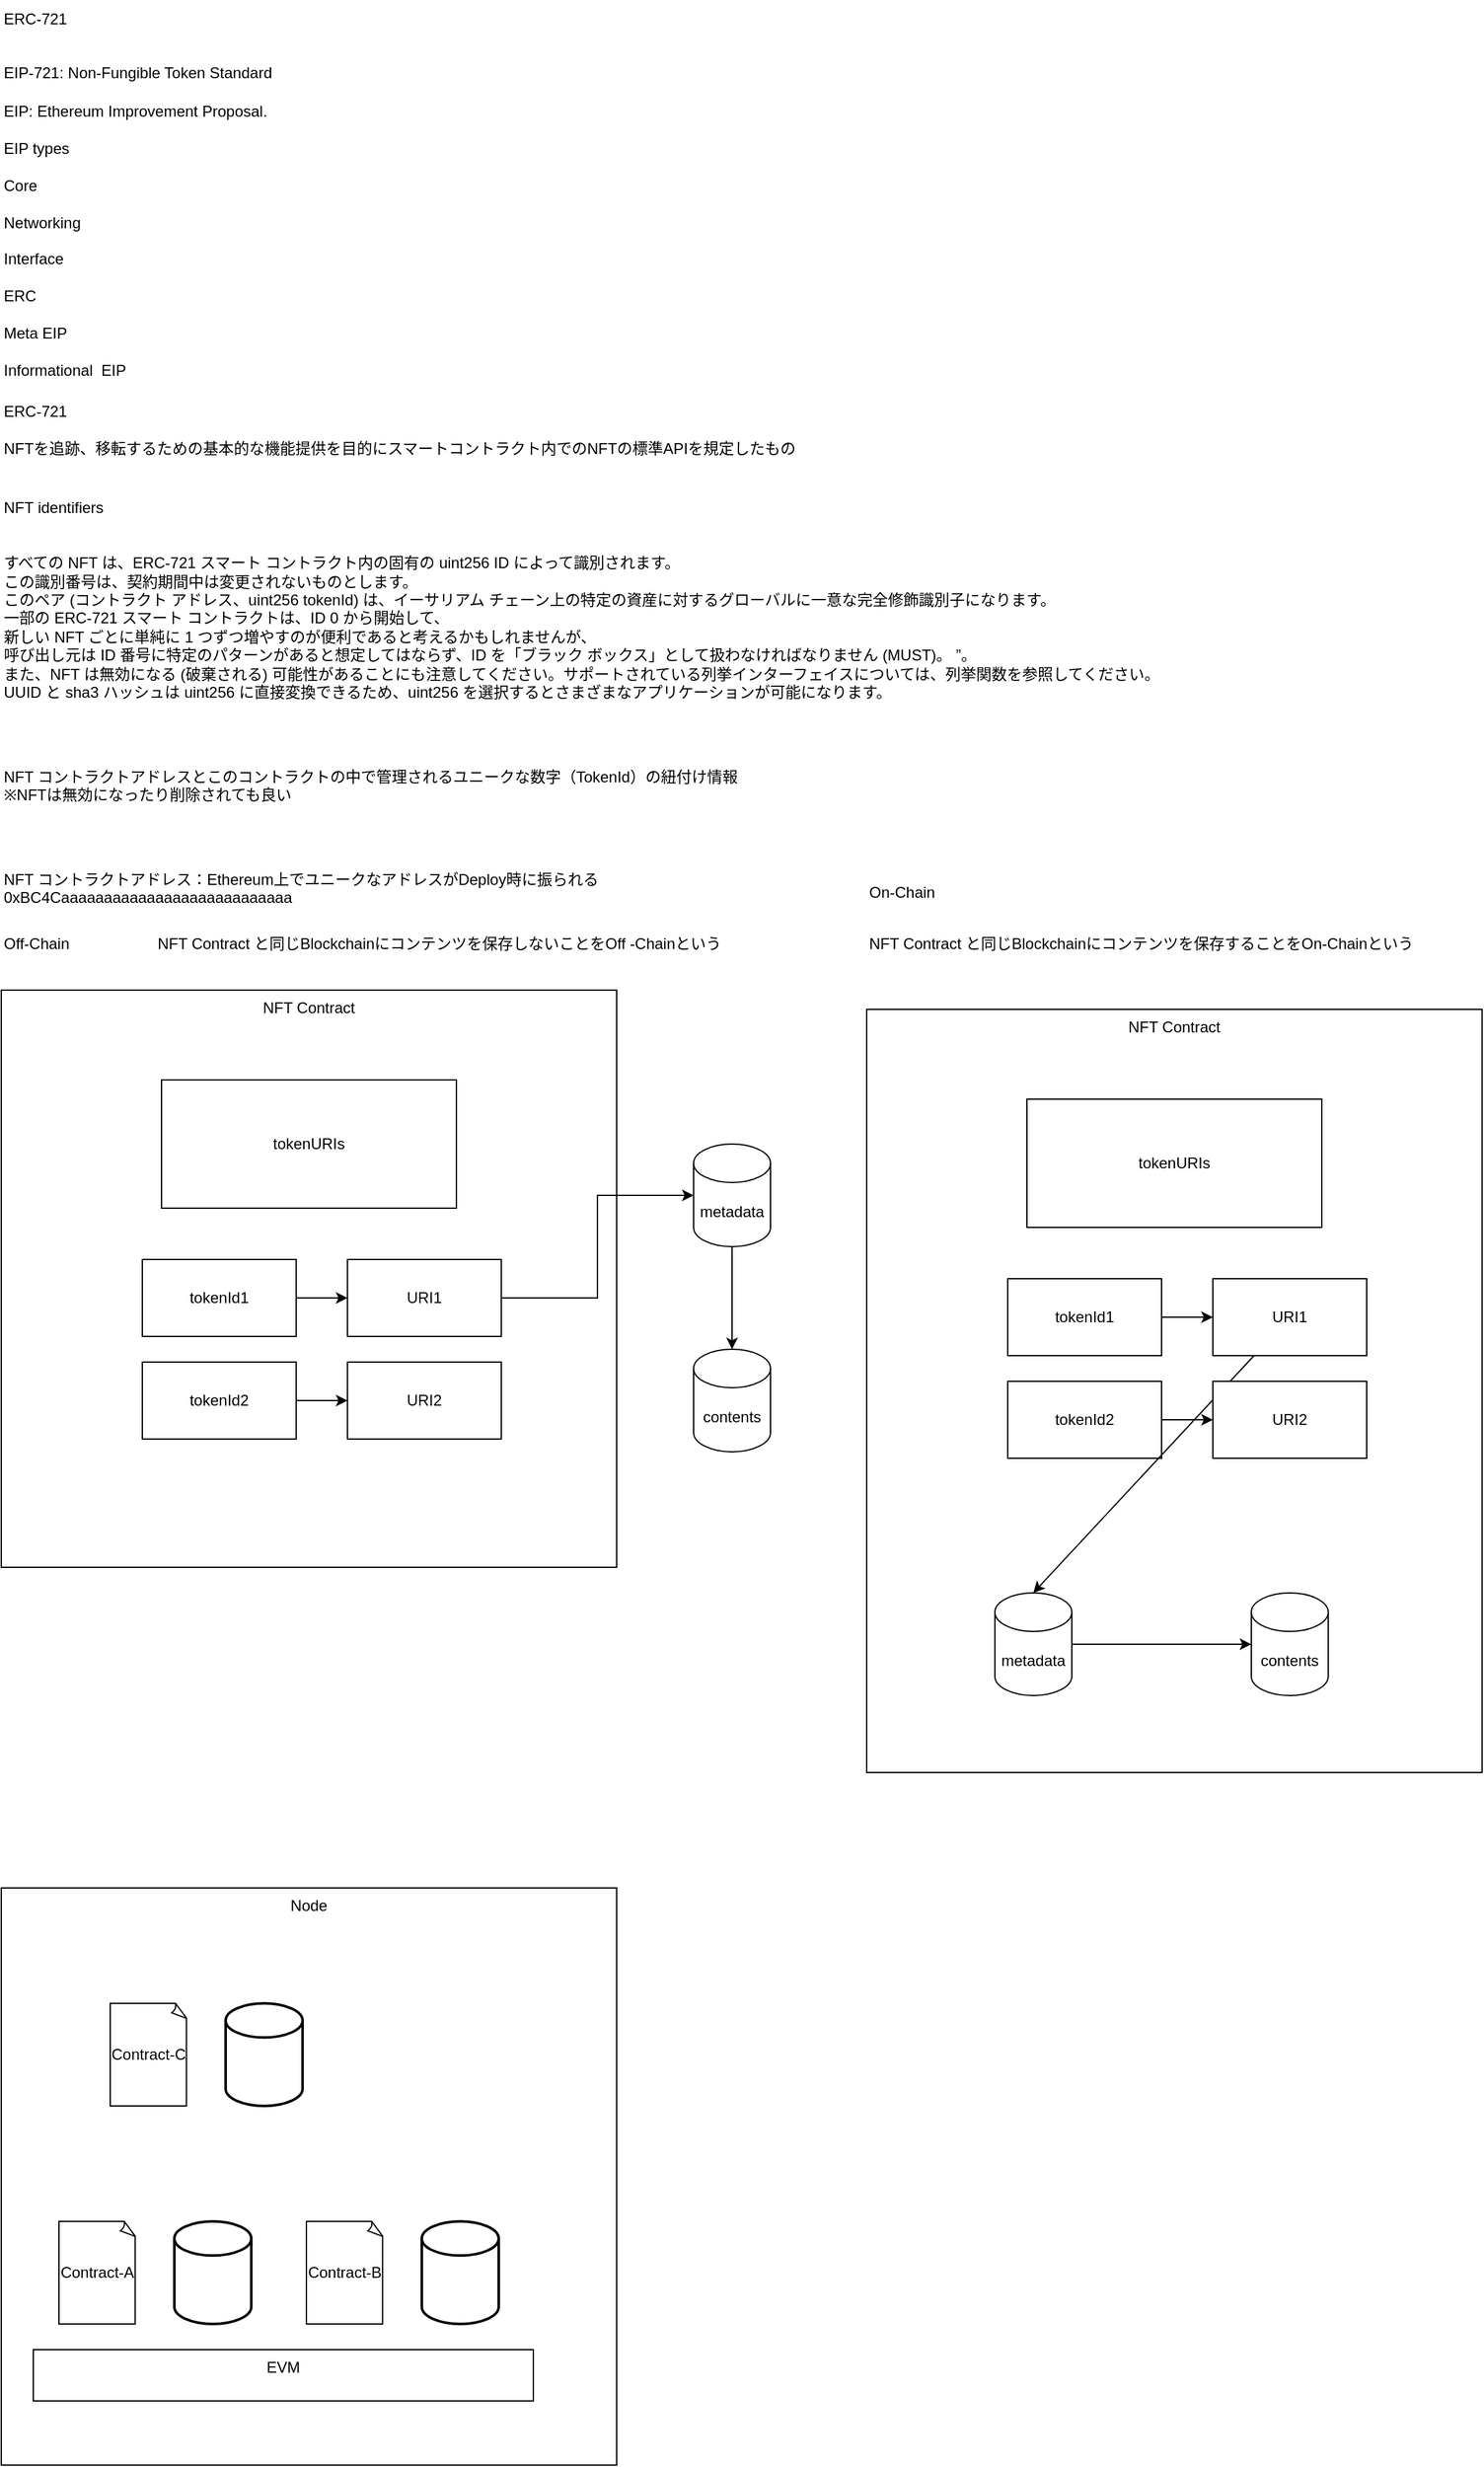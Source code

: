 <mxfile version="21.5.0" type="device">
  <diagram id="TutXWEFqWee9sfNCaFc_" name="NFT">
    <mxGraphModel dx="585" dy="854" grid="1" gridSize="10" guides="1" tooltips="1" connect="1" arrows="1" fold="1" page="1" pageScale="1" pageWidth="827" pageHeight="1169" math="0" shadow="0">
      <root>
        <mxCell id="0" />
        <mxCell id="1" parent="0" />
        <mxCell id="MUw3LlXyKPNihU0__75B-1" value="ERC-721" style="text;html=1;align=left;verticalAlign=middle;resizable=0;points=[];autosize=1;strokeColor=none;fillColor=none;" parent="1" vertex="1">
          <mxGeometry x="25" y="48" width="70" height="30" as="geometry" />
        </mxCell>
        <mxCell id="MUw3LlXyKPNihU0__75B-2" value="EIP-721: Non-Fungible Token Standard" style="text;html=1;align=left;verticalAlign=middle;resizable=0;points=[];autosize=1;strokeColor=none;fillColor=none;" parent="1" vertex="1">
          <mxGeometry x="25" y="90" width="230" height="30" as="geometry" />
        </mxCell>
        <mxCell id="MUw3LlXyKPNihU0__75B-3" value="EIP: Ethereum Improvement Proposal." style="text;html=1;align=left;verticalAlign=middle;resizable=0;points=[];autosize=1;strokeColor=none;fillColor=none;" parent="1" vertex="1">
          <mxGeometry x="25" y="120" width="230" height="30" as="geometry" />
        </mxCell>
        <mxCell id="MUw3LlXyKPNihU0__75B-4" value="EIP types&lt;br&gt;&lt;br&gt;Core&lt;br&gt;&lt;br&gt;Networking&lt;br&gt;&lt;br&gt;Interface&lt;br&gt;&lt;br&gt;ERC&lt;br&gt;&lt;br&gt;Meta EIP&lt;br&gt;&lt;br&gt;Informational&amp;nbsp; EIP" style="text;html=1;align=left;verticalAlign=top;resizable=0;points=[];autosize=1;strokeColor=none;fillColor=none;" parent="1" vertex="1">
          <mxGeometry x="25" y="150" width="120" height="200" as="geometry" />
        </mxCell>
        <mxCell id="MUw3LlXyKPNihU0__75B-5" value="ERC-721&lt;br&gt;&lt;br&gt;NFTを追跡、移転するための基本的な機能提供を目的にスマートコントラクト内でのNFTの標準APIを規定したもの&lt;br&gt;" style="text;html=1;align=left;verticalAlign=top;resizable=0;points=[];autosize=1;strokeColor=none;fillColor=none;" parent="1" vertex="1">
          <mxGeometry x="25" y="355" width="640" height="60" as="geometry" />
        </mxCell>
        <mxCell id="MUw3LlXyKPNihU0__75B-6" value="NFT identifiers&lt;br&gt;&lt;br&gt;&lt;br&gt;すべての NFT は、ERC-721 スマート コントラクト内の固有の uint256 ID によって識別されます。&lt;br&gt;この識別番号は、契約期間中は変更されないものとします。&lt;br&gt;このペア (コントラクト アドレス、uint256 tokenId) は、イーサリアム チェーン上の特定の資産に対するグローバルに一意な完全修飾識別子になります。&lt;br&gt;一部の ERC-721 スマート コントラクトは、ID 0 から開始して、&lt;br&gt;新しい NFT ごとに単純に 1 つずつ増やすのが便利であると考えるかもしれませんが、&lt;br&gt;呼び出し元は ID 番号に特定のパターンがあると想定してはならず、ID を「ブラック ボックス」として扱わなければなりません (MUST)。 ”。&lt;br&gt;また、NFT は無効になる (破棄される) 可能性があることにも注意してください。サポートされている列挙インターフェイスについては、列挙関数を参照してください。 &lt;br&gt;UUID と sha3 ハッシュは uint256 に直接変換できるため、uint256 を選択するとさまざまなアプリケーションが可能になります。" style="text;html=1;align=left;verticalAlign=top;resizable=0;points=[];autosize=1;strokeColor=none;fillColor=none;" parent="1" vertex="1">
          <mxGeometry x="25" y="430" width="920" height="170" as="geometry" />
        </mxCell>
        <mxCell id="MUw3LlXyKPNihU0__75B-7" value="NFT コントラクトアドレスとこのコントラクトの中で管理されるユニークな数字（TokenId）の紐付け情報&lt;br&gt;※NFTは無効になったり削除されても良い" style="text;html=1;align=left;verticalAlign=top;resizable=0;points=[];autosize=1;strokeColor=none;fillColor=none;" parent="1" vertex="1">
          <mxGeometry x="25" y="640" width="590" height="40" as="geometry" />
        </mxCell>
        <mxCell id="MUw3LlXyKPNihU0__75B-8" value="NFT コントラクトアドレス：Ethereum上でユニークなアドレスがDeploy時に振られる&lt;br&gt;0xBC4Caaaaaaaaaaaaaaaaaaaaaaaaaaa" style="text;html=1;align=left;verticalAlign=top;resizable=0;points=[];autosize=1;strokeColor=none;fillColor=none;" parent="1" vertex="1">
          <mxGeometry x="25" y="720" width="480" height="40" as="geometry" />
        </mxCell>
        <mxCell id="naf2Pe7-TgU1ZF5SvcE7-1" value="NFT Contract" style="rounded=0;whiteSpace=wrap;html=1;align=center;verticalAlign=top;" parent="1" vertex="1">
          <mxGeometry x="25" y="820" width="480" height="450" as="geometry" />
        </mxCell>
        <mxCell id="naf2Pe7-TgU1ZF5SvcE7-2" value="tokenURIs" style="rounded=0;whiteSpace=wrap;html=1;" parent="1" vertex="1">
          <mxGeometry x="150" y="890" width="230" height="100" as="geometry" />
        </mxCell>
        <mxCell id="naf2Pe7-TgU1ZF5SvcE7-3" value="" style="edgeStyle=orthogonalEdgeStyle;rounded=0;orthogonalLoop=1;jettySize=auto;html=1;" parent="1" source="naf2Pe7-TgU1ZF5SvcE7-4" target="naf2Pe7-TgU1ZF5SvcE7-7" edge="1">
          <mxGeometry relative="1" as="geometry" />
        </mxCell>
        <mxCell id="naf2Pe7-TgU1ZF5SvcE7-4" value="tokenId1" style="whiteSpace=wrap;html=1;" parent="1" vertex="1">
          <mxGeometry x="135" y="1030" width="120" height="60" as="geometry" />
        </mxCell>
        <mxCell id="naf2Pe7-TgU1ZF5SvcE7-5" value="" style="edgeStyle=orthogonalEdgeStyle;rounded=0;orthogonalLoop=1;jettySize=auto;html=1;" parent="1" source="naf2Pe7-TgU1ZF5SvcE7-6" target="naf2Pe7-TgU1ZF5SvcE7-8" edge="1">
          <mxGeometry relative="1" as="geometry" />
        </mxCell>
        <mxCell id="naf2Pe7-TgU1ZF5SvcE7-6" value="tokenId2" style="whiteSpace=wrap;html=1;" parent="1" vertex="1">
          <mxGeometry x="135" y="1110" width="120" height="60" as="geometry" />
        </mxCell>
        <mxCell id="naf2Pe7-TgU1ZF5SvcE7-11" style="edgeStyle=orthogonalEdgeStyle;rounded=0;orthogonalLoop=1;jettySize=auto;html=1;entryX=0;entryY=0.5;entryDx=0;entryDy=0;entryPerimeter=0;" parent="1" source="naf2Pe7-TgU1ZF5SvcE7-7" target="naf2Pe7-TgU1ZF5SvcE7-9" edge="1">
          <mxGeometry relative="1" as="geometry" />
        </mxCell>
        <mxCell id="naf2Pe7-TgU1ZF5SvcE7-7" value="URI1" style="whiteSpace=wrap;html=1;" parent="1" vertex="1">
          <mxGeometry x="295" y="1030" width="120" height="60" as="geometry" />
        </mxCell>
        <mxCell id="naf2Pe7-TgU1ZF5SvcE7-8" value="URI2" style="whiteSpace=wrap;html=1;" parent="1" vertex="1">
          <mxGeometry x="295" y="1110" width="120" height="60" as="geometry" />
        </mxCell>
        <mxCell id="naf2Pe7-TgU1ZF5SvcE7-12" style="edgeStyle=orthogonalEdgeStyle;rounded=0;orthogonalLoop=1;jettySize=auto;html=1;entryX=0.5;entryY=0;entryDx=0;entryDy=0;entryPerimeter=0;" parent="1" source="naf2Pe7-TgU1ZF5SvcE7-9" target="naf2Pe7-TgU1ZF5SvcE7-10" edge="1">
          <mxGeometry relative="1" as="geometry" />
        </mxCell>
        <mxCell id="naf2Pe7-TgU1ZF5SvcE7-9" value="metadata" style="shape=cylinder3;whiteSpace=wrap;html=1;boundedLbl=1;backgroundOutline=1;size=15;" parent="1" vertex="1">
          <mxGeometry x="565" y="940" width="60" height="80" as="geometry" />
        </mxCell>
        <mxCell id="naf2Pe7-TgU1ZF5SvcE7-10" value="contents" style="shape=cylinder3;whiteSpace=wrap;html=1;boundedLbl=1;backgroundOutline=1;size=15;" parent="1" vertex="1">
          <mxGeometry x="565" y="1100" width="60" height="80" as="geometry" />
        </mxCell>
        <mxCell id="naf2Pe7-TgU1ZF5SvcE7-13" value="Off-Chain" style="text;html=1;align=left;verticalAlign=top;resizable=0;points=[];autosize=1;strokeColor=none;fillColor=none;" parent="1" vertex="1">
          <mxGeometry x="25" y="770" width="70" height="30" as="geometry" />
        </mxCell>
        <mxCell id="naf2Pe7-TgU1ZF5SvcE7-14" value="NFT Contract" style="rounded=0;whiteSpace=wrap;html=1;align=center;verticalAlign=top;" parent="1" vertex="1">
          <mxGeometry x="700" y="835" width="480" height="595" as="geometry" />
        </mxCell>
        <mxCell id="naf2Pe7-TgU1ZF5SvcE7-15" value="tokenURIs" style="rounded=0;whiteSpace=wrap;html=1;" parent="1" vertex="1">
          <mxGeometry x="825" y="905" width="230" height="100" as="geometry" />
        </mxCell>
        <mxCell id="naf2Pe7-TgU1ZF5SvcE7-16" value="" style="edgeStyle=orthogonalEdgeStyle;rounded=0;orthogonalLoop=1;jettySize=auto;html=1;" parent="1" source="naf2Pe7-TgU1ZF5SvcE7-17" target="naf2Pe7-TgU1ZF5SvcE7-21" edge="1">
          <mxGeometry relative="1" as="geometry" />
        </mxCell>
        <mxCell id="naf2Pe7-TgU1ZF5SvcE7-17" value="tokenId1" style="whiteSpace=wrap;html=1;" parent="1" vertex="1">
          <mxGeometry x="810" y="1045" width="120" height="60" as="geometry" />
        </mxCell>
        <mxCell id="naf2Pe7-TgU1ZF5SvcE7-18" value="" style="edgeStyle=orthogonalEdgeStyle;rounded=0;orthogonalLoop=1;jettySize=auto;html=1;" parent="1" source="naf2Pe7-TgU1ZF5SvcE7-19" target="naf2Pe7-TgU1ZF5SvcE7-22" edge="1">
          <mxGeometry relative="1" as="geometry" />
        </mxCell>
        <mxCell id="naf2Pe7-TgU1ZF5SvcE7-19" value="tokenId2" style="whiteSpace=wrap;html=1;" parent="1" vertex="1">
          <mxGeometry x="810" y="1125" width="120" height="60" as="geometry" />
        </mxCell>
        <mxCell id="naf2Pe7-TgU1ZF5SvcE7-26" style="rounded=0;orthogonalLoop=1;jettySize=auto;html=1;entryX=0.5;entryY=0;entryDx=0;entryDy=0;entryPerimeter=0;" parent="1" source="naf2Pe7-TgU1ZF5SvcE7-21" target="naf2Pe7-TgU1ZF5SvcE7-24" edge="1">
          <mxGeometry relative="1" as="geometry" />
        </mxCell>
        <mxCell id="naf2Pe7-TgU1ZF5SvcE7-21" value="URI1" style="whiteSpace=wrap;html=1;" parent="1" vertex="1">
          <mxGeometry x="970" y="1045" width="120" height="60" as="geometry" />
        </mxCell>
        <mxCell id="naf2Pe7-TgU1ZF5SvcE7-22" value="URI2" style="whiteSpace=wrap;html=1;" parent="1" vertex="1">
          <mxGeometry x="970" y="1125" width="120" height="60" as="geometry" />
        </mxCell>
        <mxCell id="naf2Pe7-TgU1ZF5SvcE7-23" style="edgeStyle=orthogonalEdgeStyle;rounded=0;orthogonalLoop=1;jettySize=auto;html=1;entryX=0;entryY=0.5;entryDx=0;entryDy=0;entryPerimeter=0;" parent="1" source="naf2Pe7-TgU1ZF5SvcE7-24" target="naf2Pe7-TgU1ZF5SvcE7-25" edge="1">
          <mxGeometry relative="1" as="geometry" />
        </mxCell>
        <mxCell id="naf2Pe7-TgU1ZF5SvcE7-24" value="metadata" style="shape=cylinder3;whiteSpace=wrap;html=1;boundedLbl=1;backgroundOutline=1;size=15;" parent="1" vertex="1">
          <mxGeometry x="800" y="1290" width="60" height="80" as="geometry" />
        </mxCell>
        <mxCell id="naf2Pe7-TgU1ZF5SvcE7-25" value="contents" style="shape=cylinder3;whiteSpace=wrap;html=1;boundedLbl=1;backgroundOutline=1;size=15;" parent="1" vertex="1">
          <mxGeometry x="1000" y="1290" width="60" height="80" as="geometry" />
        </mxCell>
        <mxCell id="naf2Pe7-TgU1ZF5SvcE7-27" value="NFT Contract と同じBlockchainにコンテンツを保存することをOn-Chainという" style="text;html=1;align=left;verticalAlign=top;resizable=0;points=[];autosize=1;strokeColor=none;fillColor=none;" parent="1" vertex="1">
          <mxGeometry x="700" y="770" width="450" height="30" as="geometry" />
        </mxCell>
        <mxCell id="naf2Pe7-TgU1ZF5SvcE7-28" value="NFT Contract と同じBlockchainにコンテンツを保存しないことをOff -Chainという" style="text;html=1;align=left;verticalAlign=top;resizable=0;points=[];autosize=1;strokeColor=none;fillColor=none;" parent="1" vertex="1">
          <mxGeometry x="145" y="770" width="460" height="30" as="geometry" />
        </mxCell>
        <mxCell id="naf2Pe7-TgU1ZF5SvcE7-29" value="On-Chain" style="text;html=1;align=left;verticalAlign=top;resizable=0;points=[];autosize=1;strokeColor=none;fillColor=none;" parent="1" vertex="1">
          <mxGeometry x="700" y="730" width="70" height="30" as="geometry" />
        </mxCell>
        <mxCell id="naf2Pe7-TgU1ZF5SvcE7-30" value="Node" style="rounded=0;whiteSpace=wrap;html=1;align=center;verticalAlign=top;" parent="1" vertex="1">
          <mxGeometry x="25" y="1520" width="480" height="450" as="geometry" />
        </mxCell>
        <mxCell id="naf2Pe7-TgU1ZF5SvcE7-32" value="Contract-C" style="whiteSpace=wrap;html=1;shape=mxgraph.basic.document" parent="1" vertex="1">
          <mxGeometry x="110" y="1610" width="60" height="80" as="geometry" />
        </mxCell>
        <mxCell id="naf2Pe7-TgU1ZF5SvcE7-33" value="" style="strokeWidth=2;html=1;shape=mxgraph.flowchart.database;whiteSpace=wrap;" parent="1" vertex="1">
          <mxGeometry x="200" y="1610" width="60" height="80" as="geometry" />
        </mxCell>
        <mxCell id="naf2Pe7-TgU1ZF5SvcE7-34" value="Contract-A" style="whiteSpace=wrap;html=1;shape=mxgraph.basic.document" parent="1" vertex="1">
          <mxGeometry x="70" y="1780" width="60" height="80" as="geometry" />
        </mxCell>
        <mxCell id="naf2Pe7-TgU1ZF5SvcE7-35" value="" style="strokeWidth=2;html=1;shape=mxgraph.flowchart.database;whiteSpace=wrap;" parent="1" vertex="1">
          <mxGeometry x="160" y="1780" width="60" height="80" as="geometry" />
        </mxCell>
        <mxCell id="naf2Pe7-TgU1ZF5SvcE7-36" value="Contract-B" style="whiteSpace=wrap;html=1;shape=mxgraph.basic.document" parent="1" vertex="1">
          <mxGeometry x="263" y="1780" width="60" height="80" as="geometry" />
        </mxCell>
        <mxCell id="naf2Pe7-TgU1ZF5SvcE7-37" value="" style="strokeWidth=2;html=1;shape=mxgraph.flowchart.database;whiteSpace=wrap;" parent="1" vertex="1">
          <mxGeometry x="353" y="1780" width="60" height="80" as="geometry" />
        </mxCell>
        <mxCell id="naf2Pe7-TgU1ZF5SvcE7-38" value="EVM" style="rounded=0;whiteSpace=wrap;html=1;align=center;verticalAlign=top;" parent="1" vertex="1">
          <mxGeometry x="50" y="1880" width="390" height="40" as="geometry" />
        </mxCell>
      </root>
    </mxGraphModel>
  </diagram>
</mxfile>
